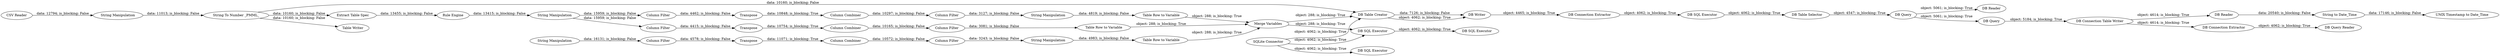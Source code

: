 digraph {
	"7093830429475160038_2588" [label="Table Row to Variable"]
	"6728277142318704382_2729" [label="DB Connection Table Writer"]
	"7093830429475160038_1889" [label="Column Filter"]
	"7093830429475160038_1869" [label="String Manipulation"]
	"6728277142318704382_440" [label="DB SQL Executor"]
	"7093830429475160038_430" [label="Column Filter"]
	"6728277142318704382_1881" [label="DB Table Creator"]
	"6728277142318704382_1919" [label="DB Reader"]
	"6728277142318704382_2738" [label="UNIX Timestamp to Date_Time"]
	"7093830429475160038_1880" [label="Column Filter"]
	"7093830429475160038_1613" [label="String Manipulation"]
	"7093830429475160038_1871" [label=Transpose]
	"7093830429475160038_1883" [label="Column Filter"]
	"6728277142318704382_1883" [label="String Manipulation"]
	"6728277142318704382_47" [label="DB Table Selector"]
	"6728277142318704382_1882" [label="String To Number _PMML_"]
	"6728277142318704382_2237" [label="Extract Table Spec"]
	"7093830429475160038_1881" [label=Transpose]
	"7093830429475160038_1882" [label="Column Combiner"]
	"6728277142318704382_2736" [label="DB SQL Executor"]
	"7093830429475160038_1884" [label="String Manipulation"]
	"6728277142318704382_1886" [label="Table Writer"]
	"6728277142318704382_2730" [label="DB Query"]
	"7093830429475160038_1870" [label="Column Filter"]
	"6728277142318704382_466" [label="CSV Reader"]
	"6728277142318704382_2737" [label="String to Date_Time"]
	"7093830429475160038_426" [label="Column Combiner"]
	"6728277142318704382_2733" [label="DB Connection Extractor"]
	"6728277142318704382_1865" [label="DB Writer"]
	"6728277142318704382_2734" [label="DB Reader"]
	"6728277142318704382_2728" [label="DB Connection Extractor"]
	"6728277142318704382_2238" [label="Rule Engine"]
	"7093830429475160038_2587" [label="Merge Variables"]
	"6728277142318704382_1860" [label="DB SQL Executor"]
	"7093830429475160038_1887" [label="Column Filter"]
	"7093830429475160038_1879" [label="String Manipulation"]
	"6728277142318704382_2727" [label="DB SQL Executor"]
	"7093830429475160038_1886" [label="Column Combiner"]
	"6728277142318704382_1878" [label="DB Query Reader"]
	"7093830429475160038_1885" [label="Table Row to Variable"]
	"6728277142318704382_2735" [label="DB Query"]
	"7093830429475160038_1873" [label="Table Row to Variable"]
	"7093830429475160038_1888" [label=Transpose]
	"6728277142318704382_464" [label="SQLite Connector"]
	"7093830429475160038_1883" -> "7093830429475160038_1884" [label="data: 3243; is_blocking: False"]
	"7093830429475160038_1870" -> "7093830429475160038_1871" [label="data: 4462; is_blocking: False"]
	"7093830429475160038_2587" -> "6728277142318704382_440" [label="object: 288; is_blocking: True"]
	"7093830429475160038_1869" -> "7093830429475160038_1889" [label="data: 15959; is_blocking: False"]
	"6728277142318704382_2735" -> "6728277142318704382_2729" [label="object: 5184; is_blocking: True"]
	"6728277142318704382_1882" -> "6728277142318704382_2237" [label="data: 10160; is_blocking: False"]
	"6728277142318704382_47" -> "6728277142318704382_2730" [label="object: 4547; is_blocking: True"]
	"7093830429475160038_426" -> "7093830429475160038_430" [label="data: 10297; is_blocking: False"]
	"6728277142318704382_2237" -> "6728277142318704382_2238" [label="data: 13455; is_blocking: False"]
	"6728277142318704382_2733" -> "6728277142318704382_1878" [label="object: 4062; is_blocking: True"]
	"6728277142318704382_2737" -> "6728277142318704382_2738" [label="data: 17146; is_blocking: False"]
	"6728277142318704382_2729" -> "6728277142318704382_2733" [label="object: 4614; is_blocking: True"]
	"7093830429475160038_1881" -> "7093830429475160038_1882" [label="data: 11071; is_blocking: True"]
	"6728277142318704382_464" -> "6728277142318704382_1881" [label="object: 4062; is_blocking: True"]
	"6728277142318704382_464" -> "6728277142318704382_2736" [label="object: 4062; is_blocking: True"]
	"7093830429475160038_1887" -> "7093830429475160038_2588" [label="data: 3081; is_blocking: False"]
	"7093830429475160038_1886" -> "7093830429475160038_1887" [label="data: 10165; is_blocking: False"]
	"7093830429475160038_1884" -> "7093830429475160038_1885" [label="data: 4983; is_blocking: False"]
	"7093830429475160038_1885" -> "7093830429475160038_2587" [label="object: 288; is_blocking: True"]
	"6728277142318704382_440" -> "6728277142318704382_1860" [label="object: 4062; is_blocking: True"]
	"6728277142318704382_2727" -> "6728277142318704382_47" [label="object: 4062; is_blocking: True"]
	"7093830429475160038_1882" -> "7093830429475160038_1883" [label="data: 10572; is_blocking: False"]
	"7093830429475160038_1873" -> "7093830429475160038_2587" [label="object: 288; is_blocking: True"]
	"6728277142318704382_1881" -> "6728277142318704382_1865" [label="data: 7126; is_blocking: False"]
	"6728277142318704382_1882" -> "6728277142318704382_1886" [label="data: 10160; is_blocking: False"]
	"6728277142318704382_464" -> "6728277142318704382_440" [label="object: 4062; is_blocking: True"]
	"6728277142318704382_2730" -> "6728277142318704382_2734" [label="object: 5061; is_blocking: True"]
	"7093830429475160038_2587" -> "6728277142318704382_1881" [label="object: 288; is_blocking: True"]
	"7093830429475160038_2588" -> "7093830429475160038_2587" [label="object: 288; is_blocking: True"]
	"6728277142318704382_2238" -> "7093830429475160038_1869" [label="data: 13415; is_blocking: False"]
	"6728277142318704382_2728" -> "6728277142318704382_2727" [label="object: 4062; is_blocking: True"]
	"6728277142318704382_1919" -> "6728277142318704382_2737" [label="data: 20540; is_blocking: False"]
	"7093830429475160038_1871" -> "7093830429475160038_426" [label="data: 10848; is_blocking: True"]
	"7093830429475160038_1879" -> "7093830429475160038_1880" [label="data: 16131; is_blocking: False"]
	"7093830429475160038_1889" -> "7093830429475160038_1888" [label="data: 4415; is_blocking: False"]
	"6728277142318704382_1881" -> "6728277142318704382_1865" [label="object: 4062; is_blocking: True"]
	"6728277142318704382_1882" -> "6728277142318704382_1881" [label="data: 10160; is_blocking: False"]
	"7093830429475160038_1888" -> "7093830429475160038_1886" [label="data: 10754; is_blocking: True"]
	"7093830429475160038_1869" -> "7093830429475160038_1870" [label="data: 15959; is_blocking: False"]
	"6728277142318704382_1883" -> "6728277142318704382_1882" [label="data: 11013; is_blocking: False"]
	"7093830429475160038_1880" -> "7093830429475160038_1881" [label="data: 4578; is_blocking: False"]
	"6728277142318704382_2729" -> "6728277142318704382_1919" [label="object: 4614; is_blocking: True"]
	"7093830429475160038_1613" -> "7093830429475160038_1873" [label="data: 4819; is_blocking: False"]
	"7093830429475160038_430" -> "7093830429475160038_1613" [label="data: 3127; is_blocking: False"]
	"6728277142318704382_466" -> "6728277142318704382_1883" [label="data: 12794; is_blocking: False"]
	"6728277142318704382_2730" -> "6728277142318704382_2735" [label="object: 5061; is_blocking: True"]
	"6728277142318704382_1865" -> "6728277142318704382_2728" [label="object: 4465; is_blocking: True"]
	rankdir=LR
}
